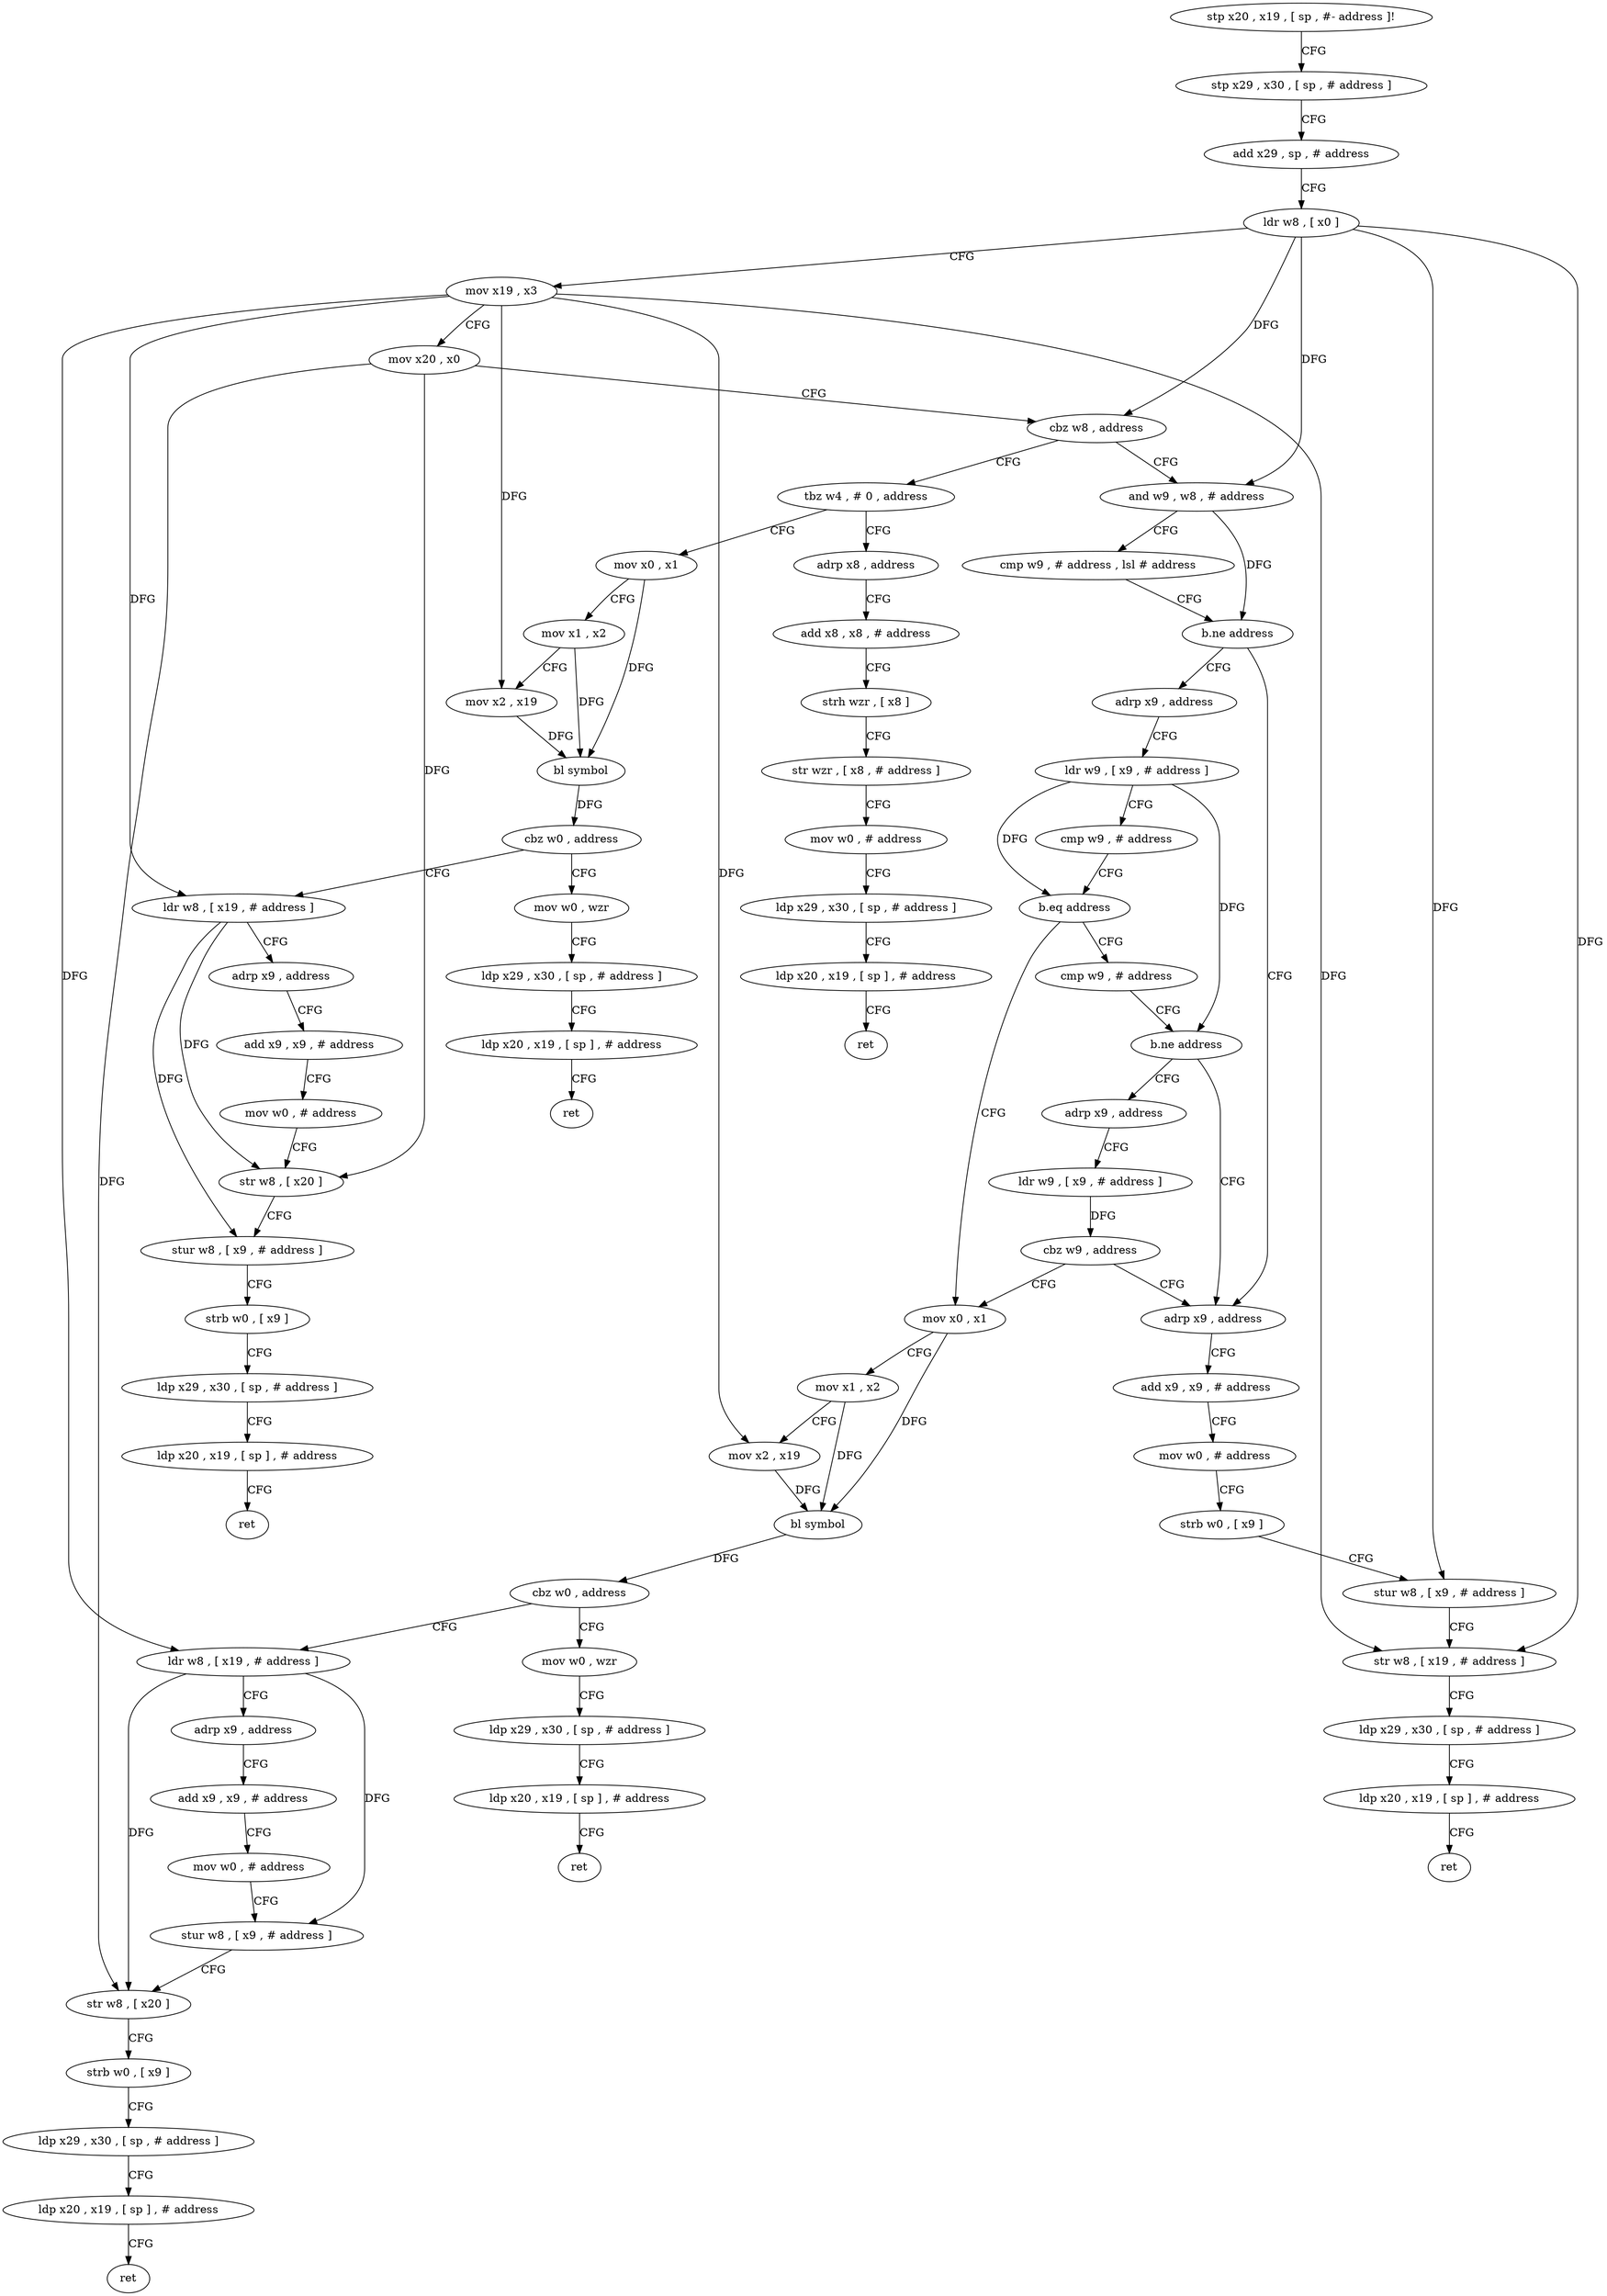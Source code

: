 digraph "func" {
"4233260" [label = "stp x20 , x19 , [ sp , #- address ]!" ]
"4233264" [label = "stp x29 , x30 , [ sp , # address ]" ]
"4233268" [label = "add x29 , sp , # address" ]
"4233272" [label = "ldr w8 , [ x0 ]" ]
"4233276" [label = "mov x19 , x3" ]
"4233280" [label = "mov x20 , x0" ]
"4233284" [label = "cbz w8 , address" ]
"4233372" [label = "tbz w4 , # 0 , address" ]
"4233288" [label = "and w9 , w8 , # address" ]
"4233408" [label = "mov x0 , x1" ]
"4233376" [label = "adrp x8 , address" ]
"4233292" [label = "cmp w9 , # address , lsl # address" ]
"4233296" [label = "b.ne address" ]
"4233336" [label = "adrp x9 , address" ]
"4233300" [label = "adrp x9 , address" ]
"4233412" [label = "mov x1 , x2" ]
"4233416" [label = "mov x2 , x19" ]
"4233420" [label = "bl symbol" ]
"4233424" [label = "cbz w0 , address" ]
"4233480" [label = "ldr w8 , [ x19 , # address ]" ]
"4233428" [label = "mov w0 , wzr" ]
"4233380" [label = "add x8 , x8 , # address" ]
"4233384" [label = "strh wzr , [ x8 ]" ]
"4233388" [label = "str wzr , [ x8 , # address ]" ]
"4233392" [label = "mov w0 , # address" ]
"4233396" [label = "ldp x29 , x30 , [ sp , # address ]" ]
"4233400" [label = "ldp x20 , x19 , [ sp ] , # address" ]
"4233404" [label = "ret" ]
"4233340" [label = "add x9 , x9 , # address" ]
"4233344" [label = "mov w0 , # address" ]
"4233348" [label = "strb w0 , [ x9 ]" ]
"4233352" [label = "stur w8 , [ x9 , # address ]" ]
"4233356" [label = "str w8 , [ x19 , # address ]" ]
"4233360" [label = "ldp x29 , x30 , [ sp , # address ]" ]
"4233364" [label = "ldp x20 , x19 , [ sp ] , # address" ]
"4233368" [label = "ret" ]
"4233304" [label = "ldr w9 , [ x9 , # address ]" ]
"4233308" [label = "cmp w9 , # address" ]
"4233312" [label = "b.eq address" ]
"4233444" [label = "mov x0 , x1" ]
"4233316" [label = "cmp w9 , # address" ]
"4233484" [label = "adrp x9 , address" ]
"4233488" [label = "add x9 , x9 , # address" ]
"4233492" [label = "mov w0 , # address" ]
"4233496" [label = "str w8 , [ x20 ]" ]
"4233500" [label = "stur w8 , [ x9 , # address ]" ]
"4233504" [label = "strb w0 , [ x9 ]" ]
"4233508" [label = "ldp x29 , x30 , [ sp , # address ]" ]
"4233512" [label = "ldp x20 , x19 , [ sp ] , # address" ]
"4233516" [label = "ret" ]
"4233432" [label = "ldp x29 , x30 , [ sp , # address ]" ]
"4233436" [label = "ldp x20 , x19 , [ sp ] , # address" ]
"4233440" [label = "ret" ]
"4233448" [label = "mov x1 , x2" ]
"4233452" [label = "mov x2 , x19" ]
"4233456" [label = "bl symbol" ]
"4233460" [label = "cbz w0 , address" ]
"4233520" [label = "ldr w8 , [ x19 , # address ]" ]
"4233464" [label = "mov w0 , wzr" ]
"4233320" [label = "b.ne address" ]
"4233324" [label = "adrp x9 , address" ]
"4233524" [label = "adrp x9 , address" ]
"4233528" [label = "add x9 , x9 , # address" ]
"4233532" [label = "mov w0 , # address" ]
"4233536" [label = "stur w8 , [ x9 , # address ]" ]
"4233540" [label = "str w8 , [ x20 ]" ]
"4233544" [label = "strb w0 , [ x9 ]" ]
"4233548" [label = "ldp x29 , x30 , [ sp , # address ]" ]
"4233552" [label = "ldp x20 , x19 , [ sp ] , # address" ]
"4233556" [label = "ret" ]
"4233468" [label = "ldp x29 , x30 , [ sp , # address ]" ]
"4233472" [label = "ldp x20 , x19 , [ sp ] , # address" ]
"4233476" [label = "ret" ]
"4233328" [label = "ldr w9 , [ x9 , # address ]" ]
"4233332" [label = "cbz w9 , address" ]
"4233260" -> "4233264" [ label = "CFG" ]
"4233264" -> "4233268" [ label = "CFG" ]
"4233268" -> "4233272" [ label = "CFG" ]
"4233272" -> "4233276" [ label = "CFG" ]
"4233272" -> "4233284" [ label = "DFG" ]
"4233272" -> "4233288" [ label = "DFG" ]
"4233272" -> "4233352" [ label = "DFG" ]
"4233272" -> "4233356" [ label = "DFG" ]
"4233276" -> "4233280" [ label = "CFG" ]
"4233276" -> "4233416" [ label = "DFG" ]
"4233276" -> "4233356" [ label = "DFG" ]
"4233276" -> "4233480" [ label = "DFG" ]
"4233276" -> "4233452" [ label = "DFG" ]
"4233276" -> "4233520" [ label = "DFG" ]
"4233280" -> "4233284" [ label = "CFG" ]
"4233280" -> "4233496" [ label = "DFG" ]
"4233280" -> "4233540" [ label = "DFG" ]
"4233284" -> "4233372" [ label = "CFG" ]
"4233284" -> "4233288" [ label = "CFG" ]
"4233372" -> "4233408" [ label = "CFG" ]
"4233372" -> "4233376" [ label = "CFG" ]
"4233288" -> "4233292" [ label = "CFG" ]
"4233288" -> "4233296" [ label = "DFG" ]
"4233408" -> "4233412" [ label = "CFG" ]
"4233408" -> "4233420" [ label = "DFG" ]
"4233376" -> "4233380" [ label = "CFG" ]
"4233292" -> "4233296" [ label = "CFG" ]
"4233296" -> "4233336" [ label = "CFG" ]
"4233296" -> "4233300" [ label = "CFG" ]
"4233336" -> "4233340" [ label = "CFG" ]
"4233300" -> "4233304" [ label = "CFG" ]
"4233412" -> "4233416" [ label = "CFG" ]
"4233412" -> "4233420" [ label = "DFG" ]
"4233416" -> "4233420" [ label = "DFG" ]
"4233420" -> "4233424" [ label = "DFG" ]
"4233424" -> "4233480" [ label = "CFG" ]
"4233424" -> "4233428" [ label = "CFG" ]
"4233480" -> "4233484" [ label = "CFG" ]
"4233480" -> "4233496" [ label = "DFG" ]
"4233480" -> "4233500" [ label = "DFG" ]
"4233428" -> "4233432" [ label = "CFG" ]
"4233380" -> "4233384" [ label = "CFG" ]
"4233384" -> "4233388" [ label = "CFG" ]
"4233388" -> "4233392" [ label = "CFG" ]
"4233392" -> "4233396" [ label = "CFG" ]
"4233396" -> "4233400" [ label = "CFG" ]
"4233400" -> "4233404" [ label = "CFG" ]
"4233340" -> "4233344" [ label = "CFG" ]
"4233344" -> "4233348" [ label = "CFG" ]
"4233348" -> "4233352" [ label = "CFG" ]
"4233352" -> "4233356" [ label = "CFG" ]
"4233356" -> "4233360" [ label = "CFG" ]
"4233360" -> "4233364" [ label = "CFG" ]
"4233364" -> "4233368" [ label = "CFG" ]
"4233304" -> "4233308" [ label = "CFG" ]
"4233304" -> "4233312" [ label = "DFG" ]
"4233304" -> "4233320" [ label = "DFG" ]
"4233308" -> "4233312" [ label = "CFG" ]
"4233312" -> "4233444" [ label = "CFG" ]
"4233312" -> "4233316" [ label = "CFG" ]
"4233444" -> "4233448" [ label = "CFG" ]
"4233444" -> "4233456" [ label = "DFG" ]
"4233316" -> "4233320" [ label = "CFG" ]
"4233484" -> "4233488" [ label = "CFG" ]
"4233488" -> "4233492" [ label = "CFG" ]
"4233492" -> "4233496" [ label = "CFG" ]
"4233496" -> "4233500" [ label = "CFG" ]
"4233500" -> "4233504" [ label = "CFG" ]
"4233504" -> "4233508" [ label = "CFG" ]
"4233508" -> "4233512" [ label = "CFG" ]
"4233512" -> "4233516" [ label = "CFG" ]
"4233432" -> "4233436" [ label = "CFG" ]
"4233436" -> "4233440" [ label = "CFG" ]
"4233448" -> "4233452" [ label = "CFG" ]
"4233448" -> "4233456" [ label = "DFG" ]
"4233452" -> "4233456" [ label = "DFG" ]
"4233456" -> "4233460" [ label = "DFG" ]
"4233460" -> "4233520" [ label = "CFG" ]
"4233460" -> "4233464" [ label = "CFG" ]
"4233520" -> "4233524" [ label = "CFG" ]
"4233520" -> "4233536" [ label = "DFG" ]
"4233520" -> "4233540" [ label = "DFG" ]
"4233464" -> "4233468" [ label = "CFG" ]
"4233320" -> "4233336" [ label = "CFG" ]
"4233320" -> "4233324" [ label = "CFG" ]
"4233324" -> "4233328" [ label = "CFG" ]
"4233524" -> "4233528" [ label = "CFG" ]
"4233528" -> "4233532" [ label = "CFG" ]
"4233532" -> "4233536" [ label = "CFG" ]
"4233536" -> "4233540" [ label = "CFG" ]
"4233540" -> "4233544" [ label = "CFG" ]
"4233544" -> "4233548" [ label = "CFG" ]
"4233548" -> "4233552" [ label = "CFG" ]
"4233552" -> "4233556" [ label = "CFG" ]
"4233468" -> "4233472" [ label = "CFG" ]
"4233472" -> "4233476" [ label = "CFG" ]
"4233328" -> "4233332" [ label = "DFG" ]
"4233332" -> "4233444" [ label = "CFG" ]
"4233332" -> "4233336" [ label = "CFG" ]
}
